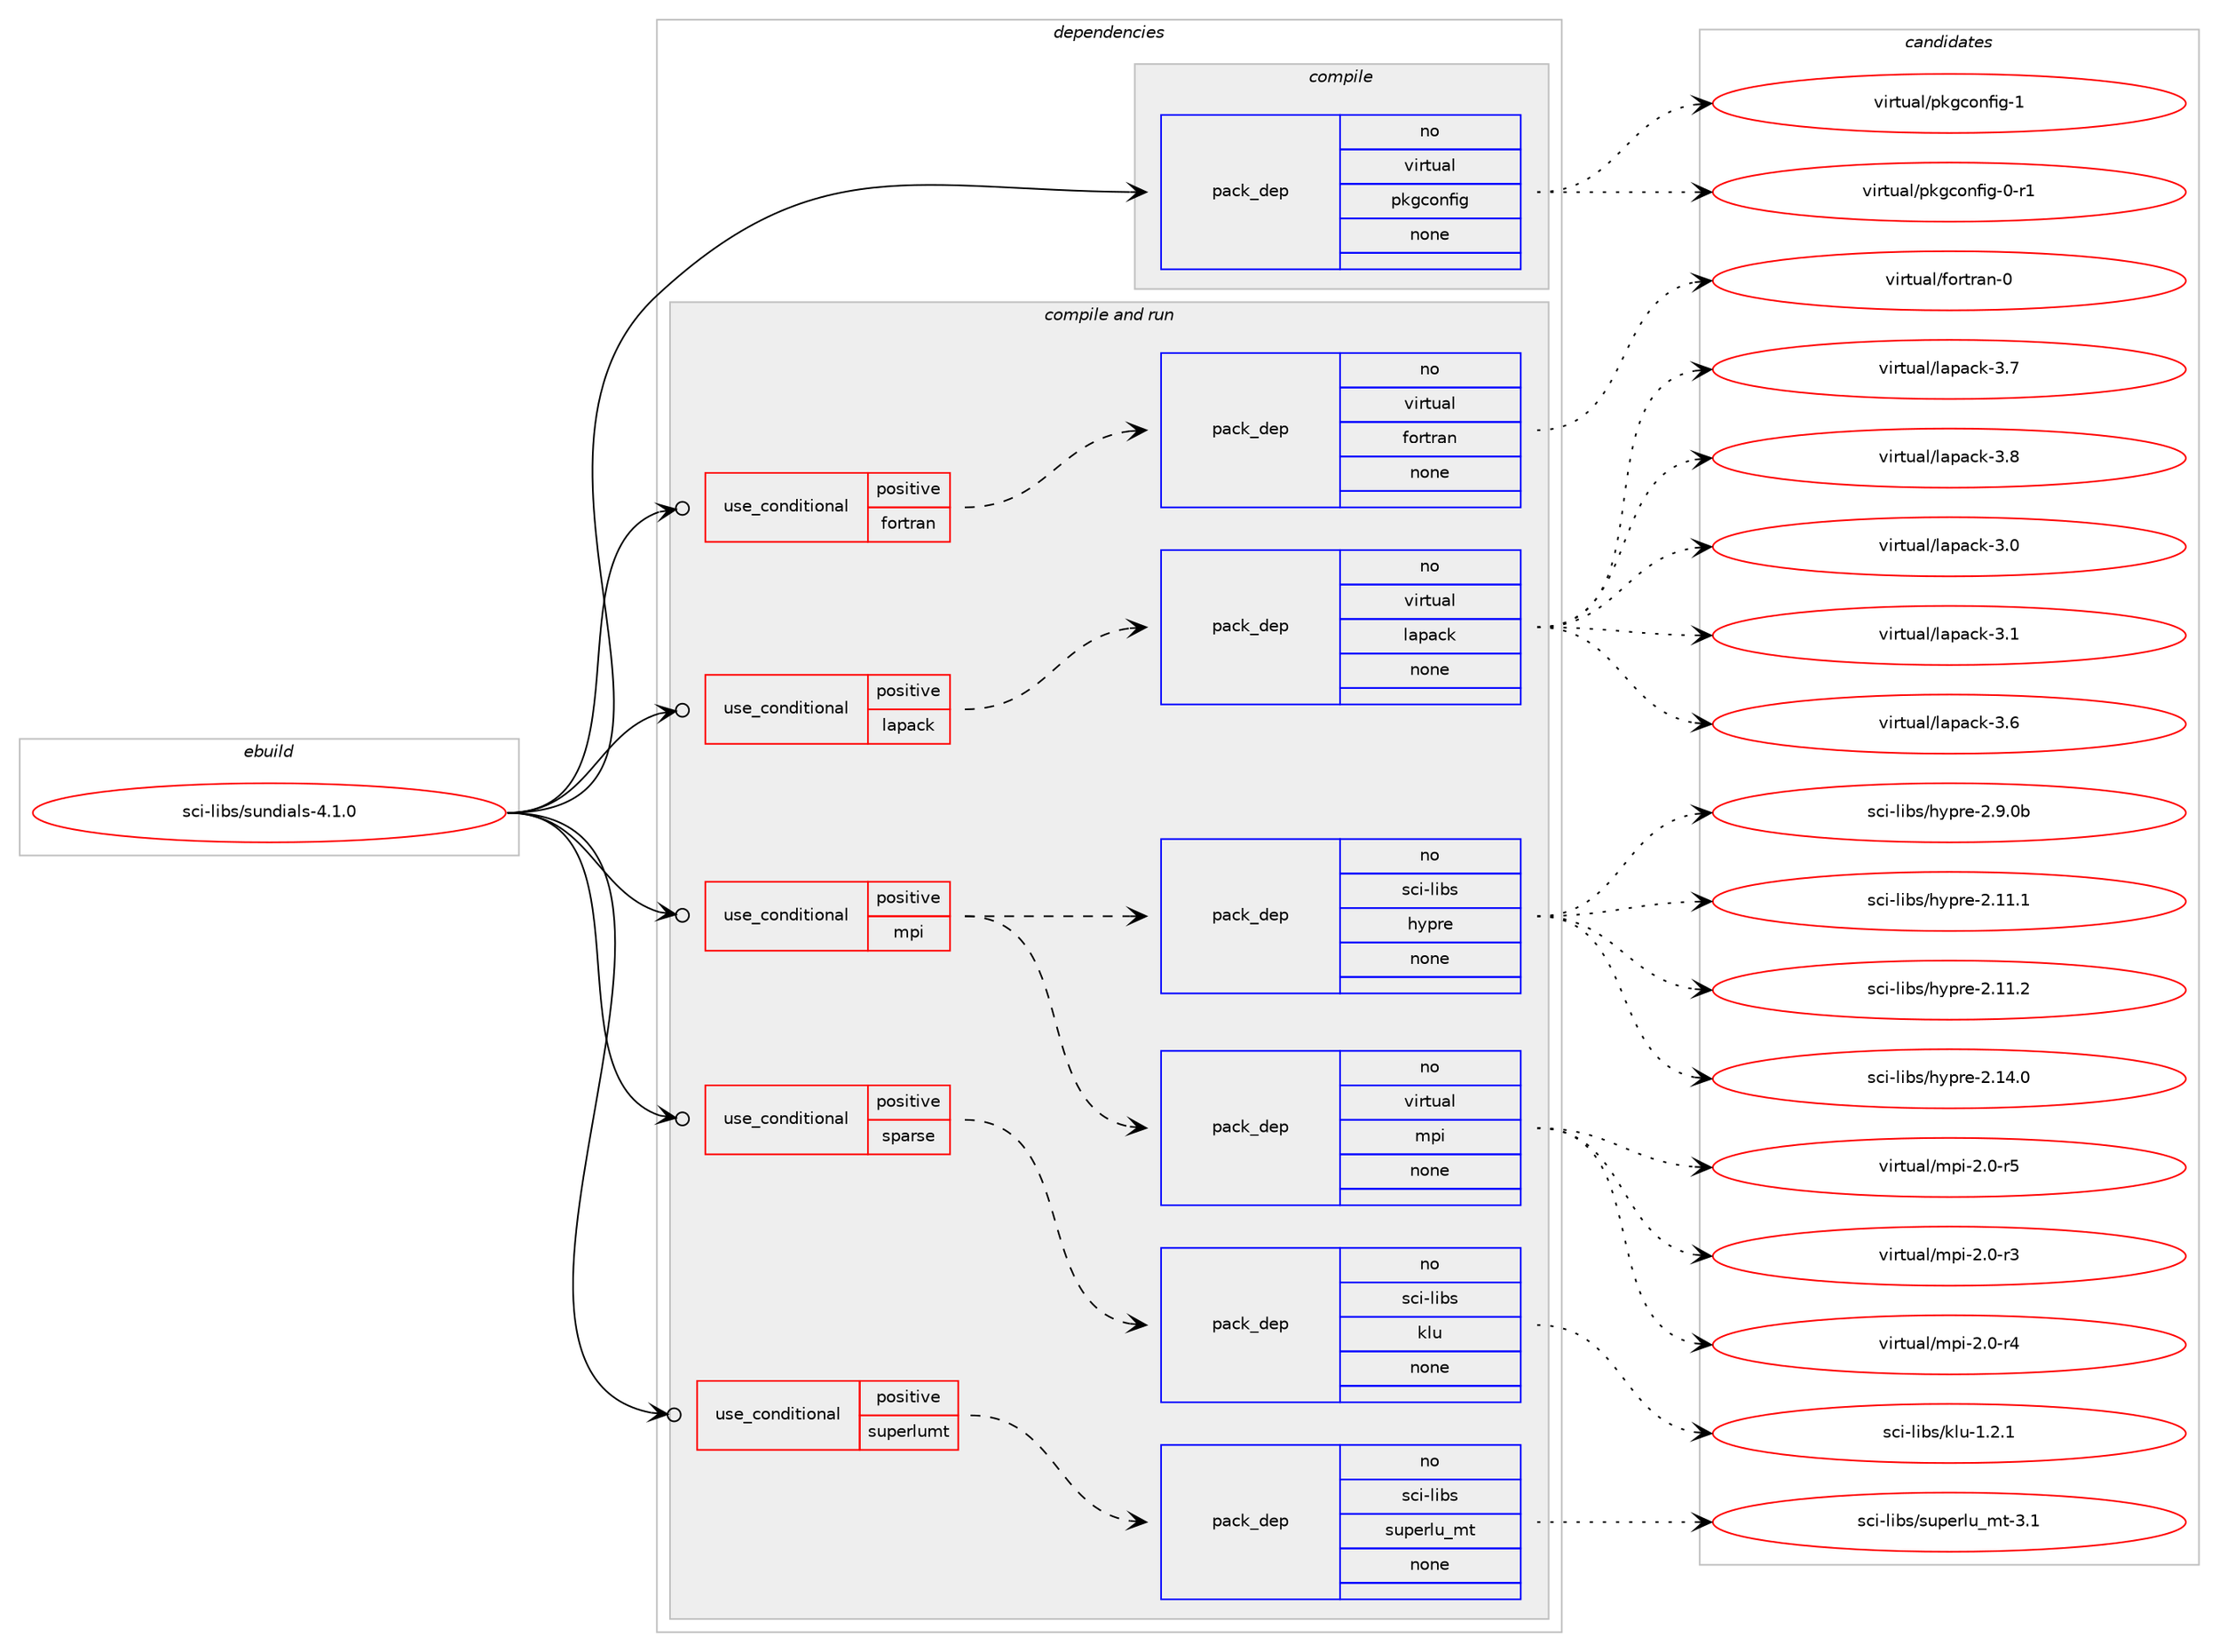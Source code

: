 digraph prolog {

# *************
# Graph options
# *************

newrank=true;
concentrate=true;
compound=true;
graph [rankdir=LR,fontname=Helvetica,fontsize=10,ranksep=1.5];#, ranksep=2.5, nodesep=0.2];
edge  [arrowhead=vee];
node  [fontname=Helvetica,fontsize=10];

# **********
# The ebuild
# **********

subgraph cluster_leftcol {
color=gray;
rank=same;
label=<<i>ebuild</i>>;
id [label="sci-libs/sundials-4.1.0", color=red, width=4, href="../sci-libs/sundials-4.1.0.svg"];
}

# ****************
# The dependencies
# ****************

subgraph cluster_midcol {
color=gray;
label=<<i>dependencies</i>>;
subgraph cluster_compile {
fillcolor="#eeeeee";
style=filled;
label=<<i>compile</i>>;
subgraph pack635926 {
dependency859923 [label=<<TABLE BORDER="0" CELLBORDER="1" CELLSPACING="0" CELLPADDING="4" WIDTH="220"><TR><TD ROWSPAN="6" CELLPADDING="30">pack_dep</TD></TR><TR><TD WIDTH="110">no</TD></TR><TR><TD>virtual</TD></TR><TR><TD>pkgconfig</TD></TR><TR><TD>none</TD></TR><TR><TD></TD></TR></TABLE>>, shape=none, color=blue];
}
id:e -> dependency859923:w [weight=20,style="solid",arrowhead="vee"];
}
subgraph cluster_compileandrun {
fillcolor="#eeeeee";
style=filled;
label=<<i>compile and run</i>>;
subgraph cond208804 {
dependency859924 [label=<<TABLE BORDER="0" CELLBORDER="1" CELLSPACING="0" CELLPADDING="4"><TR><TD ROWSPAN="3" CELLPADDING="10">use_conditional</TD></TR><TR><TD>positive</TD></TR><TR><TD>fortran</TD></TR></TABLE>>, shape=none, color=red];
subgraph pack635927 {
dependency859925 [label=<<TABLE BORDER="0" CELLBORDER="1" CELLSPACING="0" CELLPADDING="4" WIDTH="220"><TR><TD ROWSPAN="6" CELLPADDING="30">pack_dep</TD></TR><TR><TD WIDTH="110">no</TD></TR><TR><TD>virtual</TD></TR><TR><TD>fortran</TD></TR><TR><TD>none</TD></TR><TR><TD></TD></TR></TABLE>>, shape=none, color=blue];
}
dependency859924:e -> dependency859925:w [weight=20,style="dashed",arrowhead="vee"];
}
id:e -> dependency859924:w [weight=20,style="solid",arrowhead="odotvee"];
subgraph cond208805 {
dependency859926 [label=<<TABLE BORDER="0" CELLBORDER="1" CELLSPACING="0" CELLPADDING="4"><TR><TD ROWSPAN="3" CELLPADDING="10">use_conditional</TD></TR><TR><TD>positive</TD></TR><TR><TD>lapack</TD></TR></TABLE>>, shape=none, color=red];
subgraph pack635928 {
dependency859927 [label=<<TABLE BORDER="0" CELLBORDER="1" CELLSPACING="0" CELLPADDING="4" WIDTH="220"><TR><TD ROWSPAN="6" CELLPADDING="30">pack_dep</TD></TR><TR><TD WIDTH="110">no</TD></TR><TR><TD>virtual</TD></TR><TR><TD>lapack</TD></TR><TR><TD>none</TD></TR><TR><TD></TD></TR></TABLE>>, shape=none, color=blue];
}
dependency859926:e -> dependency859927:w [weight=20,style="dashed",arrowhead="vee"];
}
id:e -> dependency859926:w [weight=20,style="solid",arrowhead="odotvee"];
subgraph cond208806 {
dependency859928 [label=<<TABLE BORDER="0" CELLBORDER="1" CELLSPACING="0" CELLPADDING="4"><TR><TD ROWSPAN="3" CELLPADDING="10">use_conditional</TD></TR><TR><TD>positive</TD></TR><TR><TD>mpi</TD></TR></TABLE>>, shape=none, color=red];
subgraph pack635929 {
dependency859929 [label=<<TABLE BORDER="0" CELLBORDER="1" CELLSPACING="0" CELLPADDING="4" WIDTH="220"><TR><TD ROWSPAN="6" CELLPADDING="30">pack_dep</TD></TR><TR><TD WIDTH="110">no</TD></TR><TR><TD>virtual</TD></TR><TR><TD>mpi</TD></TR><TR><TD>none</TD></TR><TR><TD></TD></TR></TABLE>>, shape=none, color=blue];
}
dependency859928:e -> dependency859929:w [weight=20,style="dashed",arrowhead="vee"];
subgraph pack635930 {
dependency859930 [label=<<TABLE BORDER="0" CELLBORDER="1" CELLSPACING="0" CELLPADDING="4" WIDTH="220"><TR><TD ROWSPAN="6" CELLPADDING="30">pack_dep</TD></TR><TR><TD WIDTH="110">no</TD></TR><TR><TD>sci-libs</TD></TR><TR><TD>hypre</TD></TR><TR><TD>none</TD></TR><TR><TD></TD></TR></TABLE>>, shape=none, color=blue];
}
dependency859928:e -> dependency859930:w [weight=20,style="dashed",arrowhead="vee"];
}
id:e -> dependency859928:w [weight=20,style="solid",arrowhead="odotvee"];
subgraph cond208807 {
dependency859931 [label=<<TABLE BORDER="0" CELLBORDER="1" CELLSPACING="0" CELLPADDING="4"><TR><TD ROWSPAN="3" CELLPADDING="10">use_conditional</TD></TR><TR><TD>positive</TD></TR><TR><TD>sparse</TD></TR></TABLE>>, shape=none, color=red];
subgraph pack635931 {
dependency859932 [label=<<TABLE BORDER="0" CELLBORDER="1" CELLSPACING="0" CELLPADDING="4" WIDTH="220"><TR><TD ROWSPAN="6" CELLPADDING="30">pack_dep</TD></TR><TR><TD WIDTH="110">no</TD></TR><TR><TD>sci-libs</TD></TR><TR><TD>klu</TD></TR><TR><TD>none</TD></TR><TR><TD></TD></TR></TABLE>>, shape=none, color=blue];
}
dependency859931:e -> dependency859932:w [weight=20,style="dashed",arrowhead="vee"];
}
id:e -> dependency859931:w [weight=20,style="solid",arrowhead="odotvee"];
subgraph cond208808 {
dependency859933 [label=<<TABLE BORDER="0" CELLBORDER="1" CELLSPACING="0" CELLPADDING="4"><TR><TD ROWSPAN="3" CELLPADDING="10">use_conditional</TD></TR><TR><TD>positive</TD></TR><TR><TD>superlumt</TD></TR></TABLE>>, shape=none, color=red];
subgraph pack635932 {
dependency859934 [label=<<TABLE BORDER="0" CELLBORDER="1" CELLSPACING="0" CELLPADDING="4" WIDTH="220"><TR><TD ROWSPAN="6" CELLPADDING="30">pack_dep</TD></TR><TR><TD WIDTH="110">no</TD></TR><TR><TD>sci-libs</TD></TR><TR><TD>superlu_mt</TD></TR><TR><TD>none</TD></TR><TR><TD></TD></TR></TABLE>>, shape=none, color=blue];
}
dependency859933:e -> dependency859934:w [weight=20,style="dashed",arrowhead="vee"];
}
id:e -> dependency859933:w [weight=20,style="solid",arrowhead="odotvee"];
}
subgraph cluster_run {
fillcolor="#eeeeee";
style=filled;
label=<<i>run</i>>;
}
}

# **************
# The candidates
# **************

subgraph cluster_choices {
rank=same;
color=gray;
label=<<i>candidates</i>>;

subgraph choice635926 {
color=black;
nodesep=1;
choice11810511411611797108471121071039911111010210510345484511449 [label="virtual/pkgconfig-0-r1", color=red, width=4,href="../virtual/pkgconfig-0-r1.svg"];
choice1181051141161179710847112107103991111101021051034549 [label="virtual/pkgconfig-1", color=red, width=4,href="../virtual/pkgconfig-1.svg"];
dependency859923:e -> choice11810511411611797108471121071039911111010210510345484511449:w [style=dotted,weight="100"];
dependency859923:e -> choice1181051141161179710847112107103991111101021051034549:w [style=dotted,weight="100"];
}
subgraph choice635927 {
color=black;
nodesep=1;
choice1181051141161179710847102111114116114971104548 [label="virtual/fortran-0", color=red, width=4,href="../virtual/fortran-0.svg"];
dependency859925:e -> choice1181051141161179710847102111114116114971104548:w [style=dotted,weight="100"];
}
subgraph choice635928 {
color=black;
nodesep=1;
choice118105114116117971084710897112979910745514648 [label="virtual/lapack-3.0", color=red, width=4,href="../virtual/lapack-3.0.svg"];
choice118105114116117971084710897112979910745514649 [label="virtual/lapack-3.1", color=red, width=4,href="../virtual/lapack-3.1.svg"];
choice118105114116117971084710897112979910745514654 [label="virtual/lapack-3.6", color=red, width=4,href="../virtual/lapack-3.6.svg"];
choice118105114116117971084710897112979910745514655 [label="virtual/lapack-3.7", color=red, width=4,href="../virtual/lapack-3.7.svg"];
choice118105114116117971084710897112979910745514656 [label="virtual/lapack-3.8", color=red, width=4,href="../virtual/lapack-3.8.svg"];
dependency859927:e -> choice118105114116117971084710897112979910745514648:w [style=dotted,weight="100"];
dependency859927:e -> choice118105114116117971084710897112979910745514649:w [style=dotted,weight="100"];
dependency859927:e -> choice118105114116117971084710897112979910745514654:w [style=dotted,weight="100"];
dependency859927:e -> choice118105114116117971084710897112979910745514655:w [style=dotted,weight="100"];
dependency859927:e -> choice118105114116117971084710897112979910745514656:w [style=dotted,weight="100"];
}
subgraph choice635929 {
color=black;
nodesep=1;
choice1181051141161179710847109112105455046484511451 [label="virtual/mpi-2.0-r3", color=red, width=4,href="../virtual/mpi-2.0-r3.svg"];
choice1181051141161179710847109112105455046484511452 [label="virtual/mpi-2.0-r4", color=red, width=4,href="../virtual/mpi-2.0-r4.svg"];
choice1181051141161179710847109112105455046484511453 [label="virtual/mpi-2.0-r5", color=red, width=4,href="../virtual/mpi-2.0-r5.svg"];
dependency859929:e -> choice1181051141161179710847109112105455046484511451:w [style=dotted,weight="100"];
dependency859929:e -> choice1181051141161179710847109112105455046484511452:w [style=dotted,weight="100"];
dependency859929:e -> choice1181051141161179710847109112105455046484511453:w [style=dotted,weight="100"];
}
subgraph choice635930 {
color=black;
nodesep=1;
choice1159910545108105981154710412111211410145504649494649 [label="sci-libs/hypre-2.11.1", color=red, width=4,href="../sci-libs/hypre-2.11.1.svg"];
choice1159910545108105981154710412111211410145504649494650 [label="sci-libs/hypre-2.11.2", color=red, width=4,href="../sci-libs/hypre-2.11.2.svg"];
choice1159910545108105981154710412111211410145504649524648 [label="sci-libs/hypre-2.14.0", color=red, width=4,href="../sci-libs/hypre-2.14.0.svg"];
choice1159910545108105981154710412111211410145504657464898 [label="sci-libs/hypre-2.9.0b", color=red, width=4,href="../sci-libs/hypre-2.9.0b.svg"];
dependency859930:e -> choice1159910545108105981154710412111211410145504649494649:w [style=dotted,weight="100"];
dependency859930:e -> choice1159910545108105981154710412111211410145504649494650:w [style=dotted,weight="100"];
dependency859930:e -> choice1159910545108105981154710412111211410145504649524648:w [style=dotted,weight="100"];
dependency859930:e -> choice1159910545108105981154710412111211410145504657464898:w [style=dotted,weight="100"];
}
subgraph choice635931 {
color=black;
nodesep=1;
choice11599105451081059811547107108117454946504649 [label="sci-libs/klu-1.2.1", color=red, width=4,href="../sci-libs/klu-1.2.1.svg"];
dependency859932:e -> choice11599105451081059811547107108117454946504649:w [style=dotted,weight="100"];
}
subgraph choice635932 {
color=black;
nodesep=1;
choice115991054510810598115471151171121011141081179510911645514649 [label="sci-libs/superlu_mt-3.1", color=red, width=4,href="../sci-libs/superlu_mt-3.1.svg"];
dependency859934:e -> choice115991054510810598115471151171121011141081179510911645514649:w [style=dotted,weight="100"];
}
}

}

